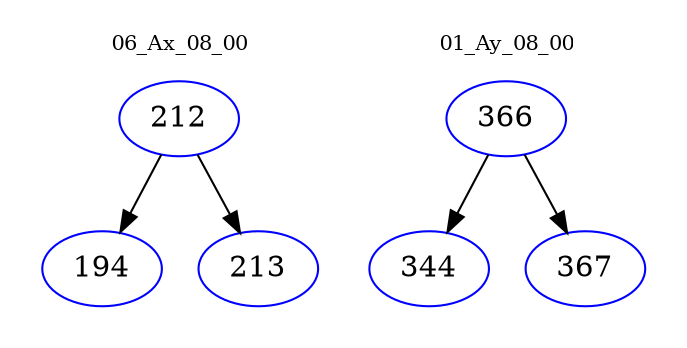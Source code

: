 digraph{
subgraph cluster_0 {
color = white
label = "06_Ax_08_00";
fontsize=10;
T0_212 [label="212", color="blue"]
T0_212 -> T0_194 [color="black"]
T0_194 [label="194", color="blue"]
T0_212 -> T0_213 [color="black"]
T0_213 [label="213", color="blue"]
}
subgraph cluster_1 {
color = white
label = "01_Ay_08_00";
fontsize=10;
T1_366 [label="366", color="blue"]
T1_366 -> T1_344 [color="black"]
T1_344 [label="344", color="blue"]
T1_366 -> T1_367 [color="black"]
T1_367 [label="367", color="blue"]
}
}

